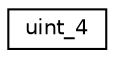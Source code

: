 digraph "Graphical Class Hierarchy"
{
  edge [fontname="Helvetica",fontsize="10",labelfontname="Helvetica",labelfontsize="10"];
  node [fontname="Helvetica",fontsize="10",shape=record];
  rankdir="LR";
  Node1 [label="uint_4",height=0.2,width=0.4,color="black", fillcolor="white", style="filled",URL="$classuint__4.html"];
}

